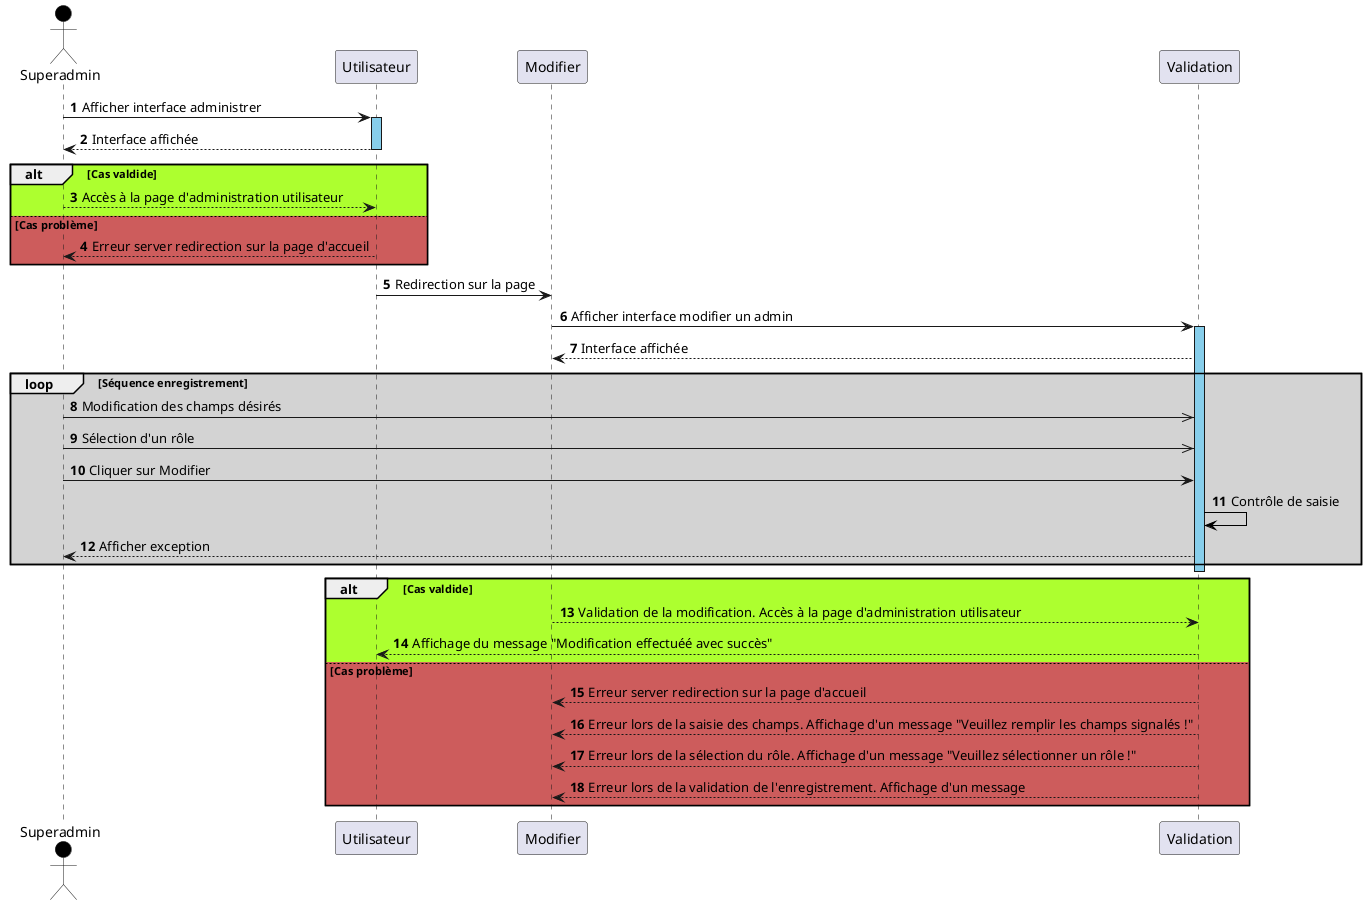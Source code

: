 @startuml modifieradmin
autonumber 
actor Superadmin #Black
Superadmin -> Utilisateur : Afficher interface administrer
activate Utilisateur #SkyBlue
Utilisateur --> Superadmin : Interface affichée
deactivate Utilisateur
alt #GreenYellow Cas valdide 
Utilisateur <-- Superadmin : Accès à la page d'administration utilisateur
else #IndianRed Cas problème
Utilisateur --> Superadmin : Erreur server redirection sur la page d'accueil
end
Utilisateur -> Modifier : Redirection sur la page
Modifier -> Validation : Afficher interface modifier un admin
activate Validation #SkyBlue
Validation --> Modifier : Interface affichée
loop #LightGrey Séquence enregistrement
Superadmin ->> Validation : Modification des champs désirés
Superadmin ->> Validation : Sélection d'un rôle
Superadmin -> Validation : Cliquer sur Modifier
Validation -[#Black]> Validation : Contrôle de saisie
Validation --> Superadmin : Afficher exception
end
deactivate Validation
alt #GreenYellow Cas valdide 
Modifier --> Validation : Validation de la modification. Accès à la page d'administration utilisateur
Validation --> Utilisateur : Affichage du message "Modification effectuéé avec succès"
else #IndianRed Cas problème
Modifier <-- Validation : Erreur server redirection sur la page d'accueil
Modifier <-- Validation : Erreur lors de la saisie des champs. Affichage d'un message "Veuillez remplir les champs signalés !"
Modifier <-- Validation : Erreur lors de la sélection du rôle. Affichage d'un message "Veuillez sélectionner un rôle !" 
Modifier <-- Validation : Erreur lors de la validation de l'enregistrement. Affichage d'un message 
end
@enduml